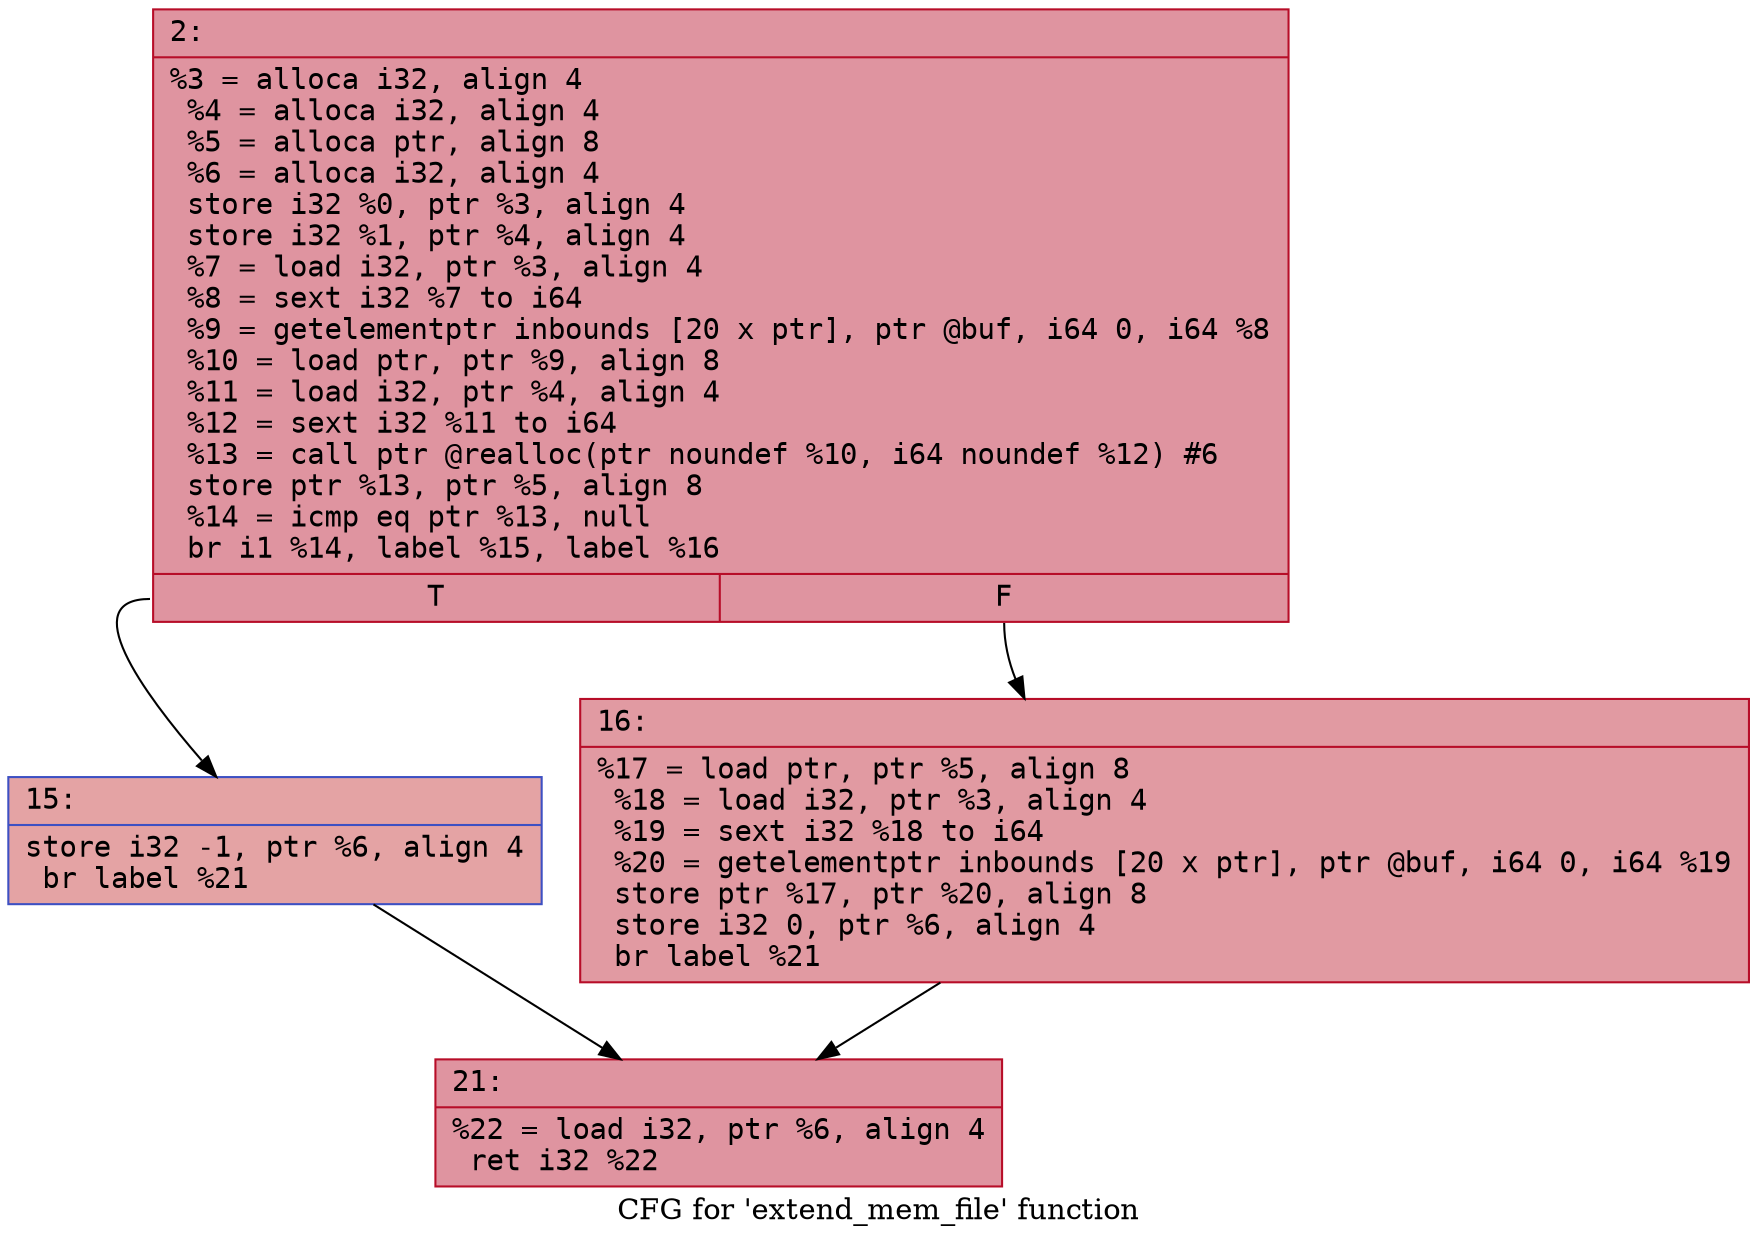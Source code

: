 digraph "CFG for 'extend_mem_file' function" {
	label="CFG for 'extend_mem_file' function";

	Node0x600002833390 [shape=record,color="#b70d28ff", style=filled, fillcolor="#b70d2870" fontname="Courier",label="{2:\l|  %3 = alloca i32, align 4\l  %4 = alloca i32, align 4\l  %5 = alloca ptr, align 8\l  %6 = alloca i32, align 4\l  store i32 %0, ptr %3, align 4\l  store i32 %1, ptr %4, align 4\l  %7 = load i32, ptr %3, align 4\l  %8 = sext i32 %7 to i64\l  %9 = getelementptr inbounds [20 x ptr], ptr @buf, i64 0, i64 %8\l  %10 = load ptr, ptr %9, align 8\l  %11 = load i32, ptr %4, align 4\l  %12 = sext i32 %11 to i64\l  %13 = call ptr @realloc(ptr noundef %10, i64 noundef %12) #6\l  store ptr %13, ptr %5, align 8\l  %14 = icmp eq ptr %13, null\l  br i1 %14, label %15, label %16\l|{<s0>T|<s1>F}}"];
	Node0x600002833390:s0 -> Node0x6000028333e0[tooltip="2 -> 15\nProbability 37.50%" ];
	Node0x600002833390:s1 -> Node0x600002833430[tooltip="2 -> 16\nProbability 62.50%" ];
	Node0x6000028333e0 [shape=record,color="#3d50c3ff", style=filled, fillcolor="#c32e3170" fontname="Courier",label="{15:\l|  store i32 -1, ptr %6, align 4\l  br label %21\l}"];
	Node0x6000028333e0 -> Node0x600002833480[tooltip="15 -> 21\nProbability 100.00%" ];
	Node0x600002833430 [shape=record,color="#b70d28ff", style=filled, fillcolor="#bb1b2c70" fontname="Courier",label="{16:\l|  %17 = load ptr, ptr %5, align 8\l  %18 = load i32, ptr %3, align 4\l  %19 = sext i32 %18 to i64\l  %20 = getelementptr inbounds [20 x ptr], ptr @buf, i64 0, i64 %19\l  store ptr %17, ptr %20, align 8\l  store i32 0, ptr %6, align 4\l  br label %21\l}"];
	Node0x600002833430 -> Node0x600002833480[tooltip="16 -> 21\nProbability 100.00%" ];
	Node0x600002833480 [shape=record,color="#b70d28ff", style=filled, fillcolor="#b70d2870" fontname="Courier",label="{21:\l|  %22 = load i32, ptr %6, align 4\l  ret i32 %22\l}"];
}
